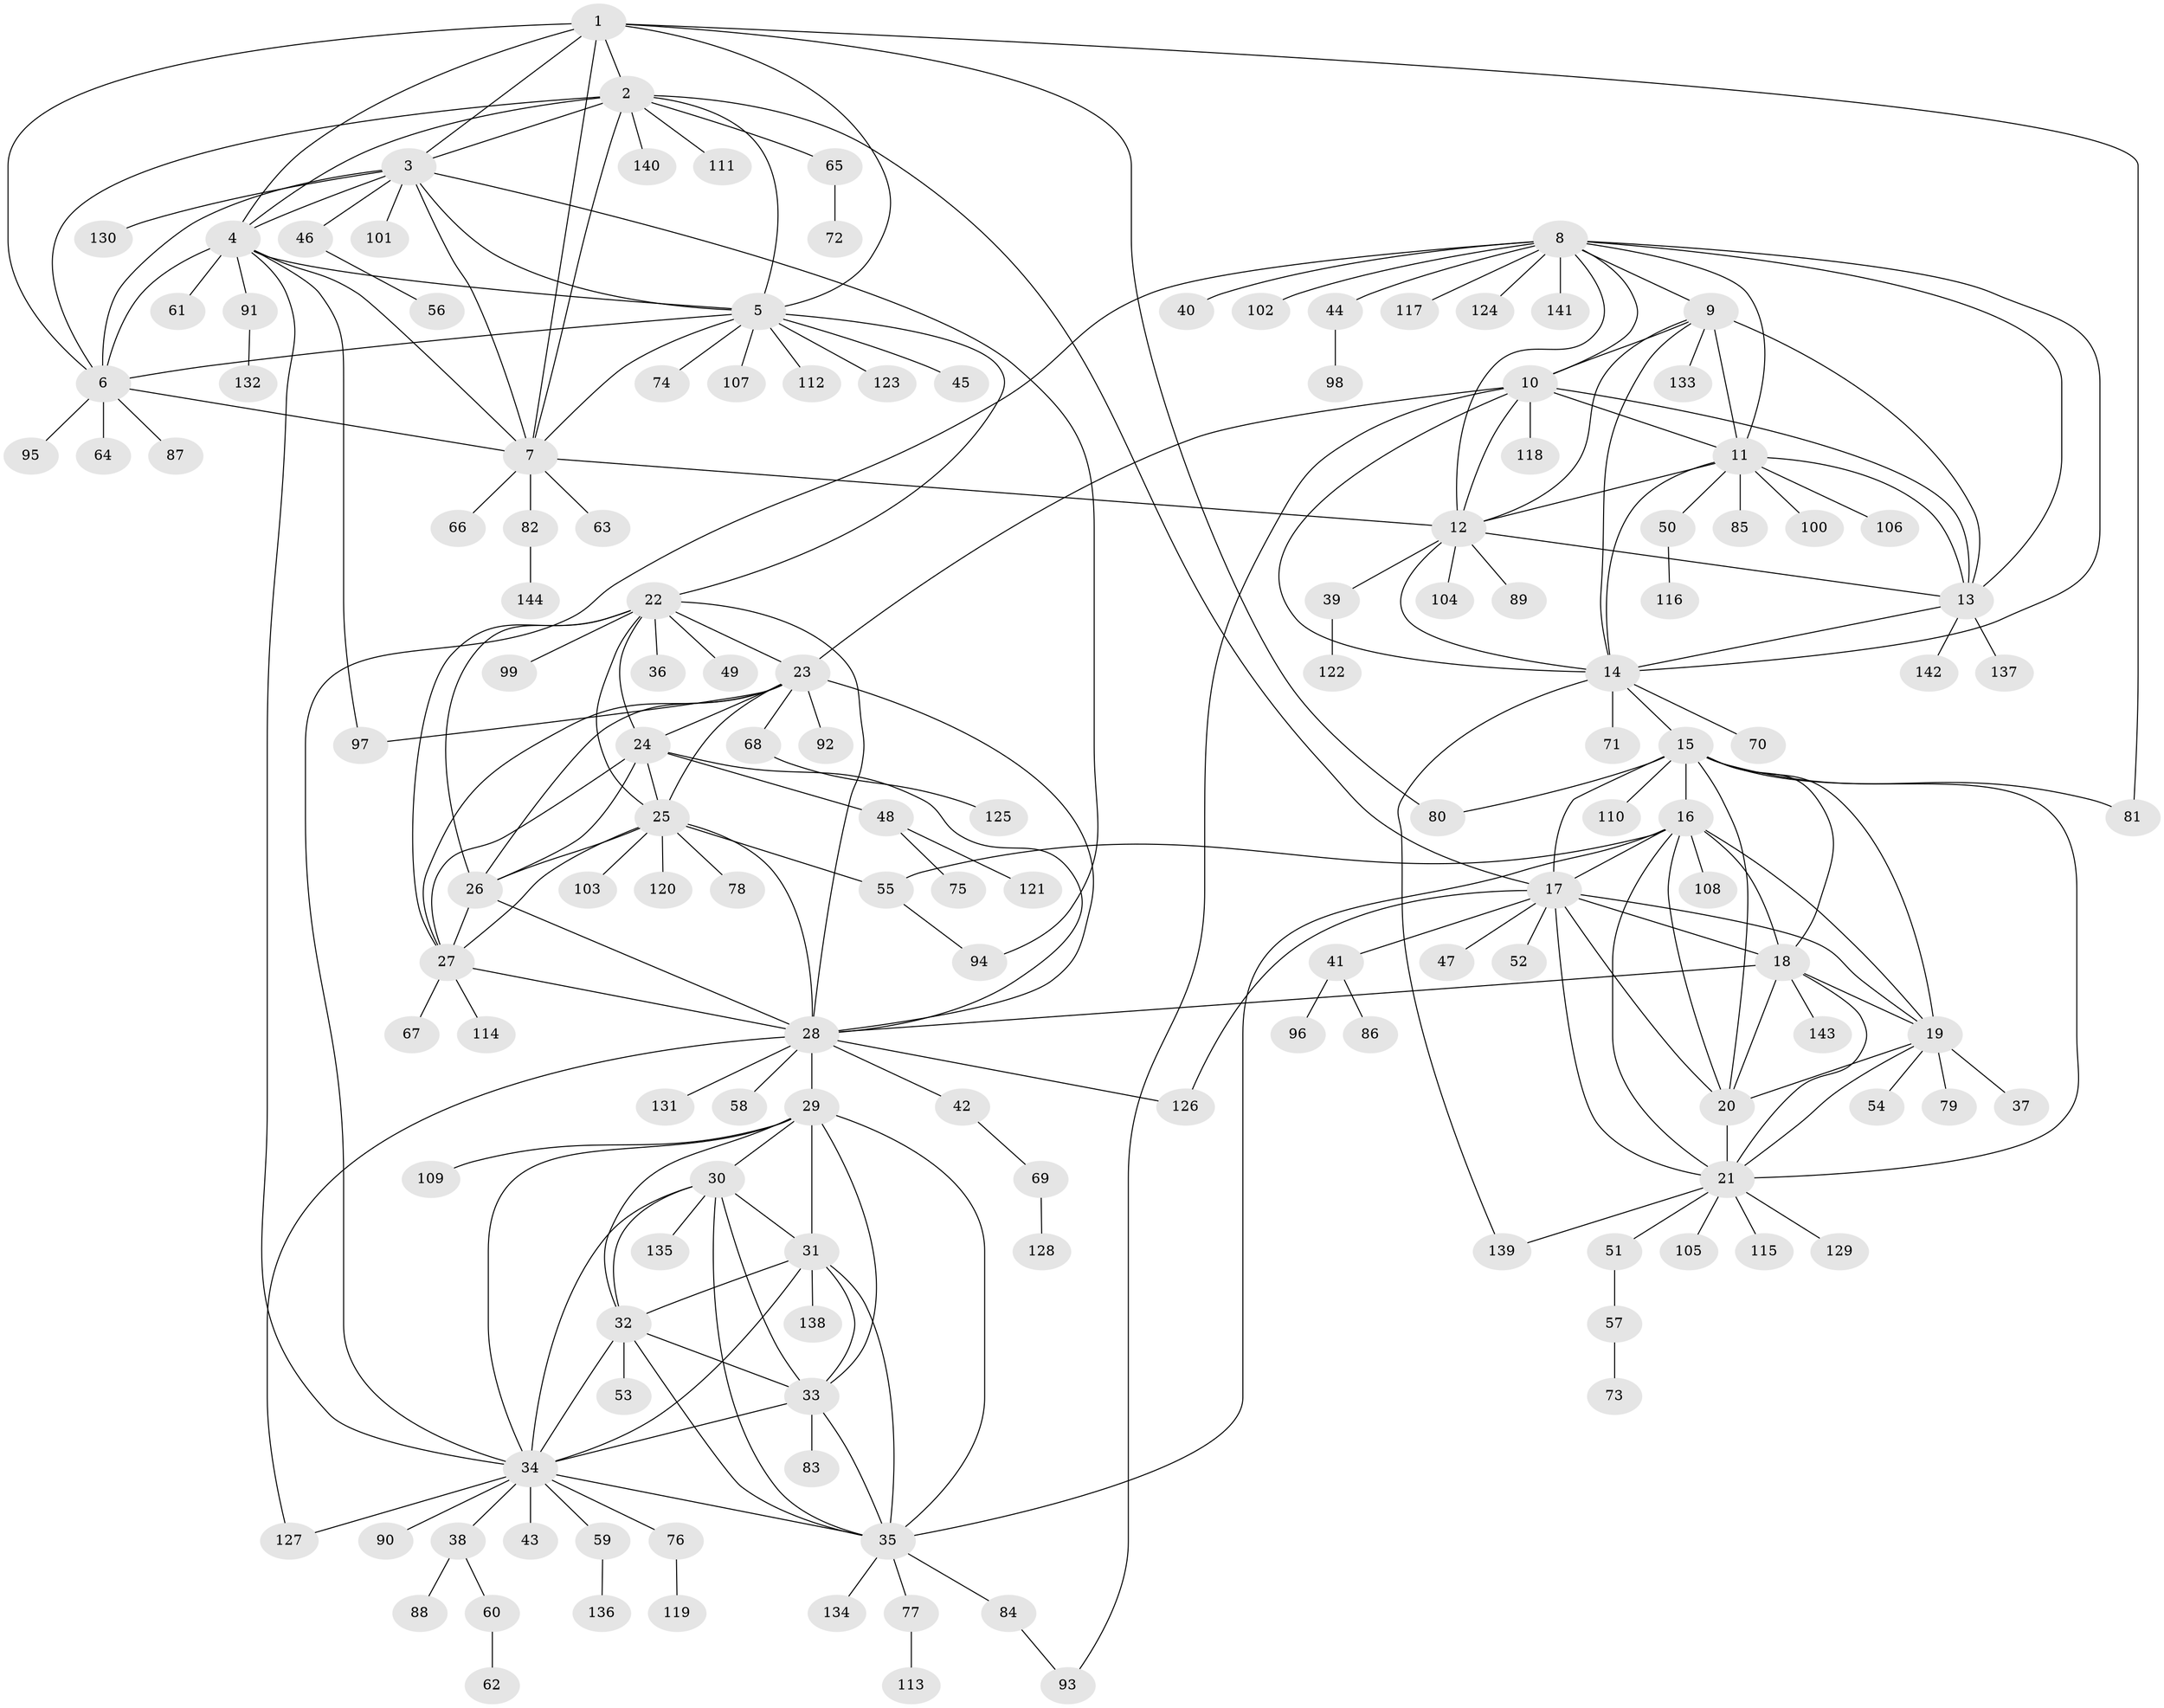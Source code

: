 // coarse degree distribution, {19: 0.023255813953488372, 9: 0.023255813953488372, 10: 0.046511627906976744, 2: 0.046511627906976744, 12: 0.023255813953488372, 1: 0.8372093023255814}
// Generated by graph-tools (version 1.1) at 2025/19/03/04/25 18:19:46]
// undirected, 144 vertices, 233 edges
graph export_dot {
graph [start="1"]
  node [color=gray90,style=filled];
  1;
  2;
  3;
  4;
  5;
  6;
  7;
  8;
  9;
  10;
  11;
  12;
  13;
  14;
  15;
  16;
  17;
  18;
  19;
  20;
  21;
  22;
  23;
  24;
  25;
  26;
  27;
  28;
  29;
  30;
  31;
  32;
  33;
  34;
  35;
  36;
  37;
  38;
  39;
  40;
  41;
  42;
  43;
  44;
  45;
  46;
  47;
  48;
  49;
  50;
  51;
  52;
  53;
  54;
  55;
  56;
  57;
  58;
  59;
  60;
  61;
  62;
  63;
  64;
  65;
  66;
  67;
  68;
  69;
  70;
  71;
  72;
  73;
  74;
  75;
  76;
  77;
  78;
  79;
  80;
  81;
  82;
  83;
  84;
  85;
  86;
  87;
  88;
  89;
  90;
  91;
  92;
  93;
  94;
  95;
  96;
  97;
  98;
  99;
  100;
  101;
  102;
  103;
  104;
  105;
  106;
  107;
  108;
  109;
  110;
  111;
  112;
  113;
  114;
  115;
  116;
  117;
  118;
  119;
  120;
  121;
  122;
  123;
  124;
  125;
  126;
  127;
  128;
  129;
  130;
  131;
  132;
  133;
  134;
  135;
  136;
  137;
  138;
  139;
  140;
  141;
  142;
  143;
  144;
  1 -- 2;
  1 -- 3;
  1 -- 4;
  1 -- 5;
  1 -- 6;
  1 -- 7;
  1 -- 80;
  1 -- 81;
  2 -- 3;
  2 -- 4;
  2 -- 5;
  2 -- 6;
  2 -- 7;
  2 -- 17;
  2 -- 65;
  2 -- 111;
  2 -- 140;
  3 -- 4;
  3 -- 5;
  3 -- 6;
  3 -- 7;
  3 -- 46;
  3 -- 94;
  3 -- 101;
  3 -- 130;
  4 -- 5;
  4 -- 6;
  4 -- 7;
  4 -- 34;
  4 -- 61;
  4 -- 91;
  4 -- 97;
  5 -- 6;
  5 -- 7;
  5 -- 22;
  5 -- 45;
  5 -- 74;
  5 -- 107;
  5 -- 112;
  5 -- 123;
  6 -- 7;
  6 -- 64;
  6 -- 87;
  6 -- 95;
  7 -- 12;
  7 -- 63;
  7 -- 66;
  7 -- 82;
  8 -- 9;
  8 -- 10;
  8 -- 11;
  8 -- 12;
  8 -- 13;
  8 -- 14;
  8 -- 34;
  8 -- 40;
  8 -- 44;
  8 -- 102;
  8 -- 117;
  8 -- 124;
  8 -- 141;
  9 -- 10;
  9 -- 11;
  9 -- 12;
  9 -- 13;
  9 -- 14;
  9 -- 133;
  10 -- 11;
  10 -- 12;
  10 -- 13;
  10 -- 14;
  10 -- 23;
  10 -- 93;
  10 -- 118;
  11 -- 12;
  11 -- 13;
  11 -- 14;
  11 -- 50;
  11 -- 85;
  11 -- 100;
  11 -- 106;
  12 -- 13;
  12 -- 14;
  12 -- 39;
  12 -- 89;
  12 -- 104;
  13 -- 14;
  13 -- 137;
  13 -- 142;
  14 -- 15;
  14 -- 70;
  14 -- 71;
  14 -- 139;
  15 -- 16;
  15 -- 17;
  15 -- 18;
  15 -- 19;
  15 -- 20;
  15 -- 21;
  15 -- 80;
  15 -- 81;
  15 -- 110;
  16 -- 17;
  16 -- 18;
  16 -- 19;
  16 -- 20;
  16 -- 21;
  16 -- 35;
  16 -- 55;
  16 -- 108;
  17 -- 18;
  17 -- 19;
  17 -- 20;
  17 -- 21;
  17 -- 41;
  17 -- 47;
  17 -- 52;
  17 -- 126;
  18 -- 19;
  18 -- 20;
  18 -- 21;
  18 -- 28;
  18 -- 143;
  19 -- 20;
  19 -- 21;
  19 -- 37;
  19 -- 54;
  19 -- 79;
  20 -- 21;
  21 -- 51;
  21 -- 105;
  21 -- 115;
  21 -- 129;
  21 -- 139;
  22 -- 23;
  22 -- 24;
  22 -- 25;
  22 -- 26;
  22 -- 27;
  22 -- 28;
  22 -- 36;
  22 -- 49;
  22 -- 99;
  23 -- 24;
  23 -- 25;
  23 -- 26;
  23 -- 27;
  23 -- 28;
  23 -- 68;
  23 -- 92;
  23 -- 97;
  24 -- 25;
  24 -- 26;
  24 -- 27;
  24 -- 28;
  24 -- 48;
  25 -- 26;
  25 -- 27;
  25 -- 28;
  25 -- 55;
  25 -- 78;
  25 -- 103;
  25 -- 120;
  26 -- 27;
  26 -- 28;
  27 -- 28;
  27 -- 67;
  27 -- 114;
  28 -- 29;
  28 -- 42;
  28 -- 58;
  28 -- 126;
  28 -- 127;
  28 -- 131;
  29 -- 30;
  29 -- 31;
  29 -- 32;
  29 -- 33;
  29 -- 34;
  29 -- 35;
  29 -- 109;
  30 -- 31;
  30 -- 32;
  30 -- 33;
  30 -- 34;
  30 -- 35;
  30 -- 135;
  31 -- 32;
  31 -- 33;
  31 -- 34;
  31 -- 35;
  31 -- 138;
  32 -- 33;
  32 -- 34;
  32 -- 35;
  32 -- 53;
  33 -- 34;
  33 -- 35;
  33 -- 83;
  34 -- 35;
  34 -- 38;
  34 -- 43;
  34 -- 59;
  34 -- 76;
  34 -- 90;
  34 -- 127;
  35 -- 77;
  35 -- 84;
  35 -- 134;
  38 -- 60;
  38 -- 88;
  39 -- 122;
  41 -- 86;
  41 -- 96;
  42 -- 69;
  44 -- 98;
  46 -- 56;
  48 -- 75;
  48 -- 121;
  50 -- 116;
  51 -- 57;
  55 -- 94;
  57 -- 73;
  59 -- 136;
  60 -- 62;
  65 -- 72;
  68 -- 125;
  69 -- 128;
  76 -- 119;
  77 -- 113;
  82 -- 144;
  84 -- 93;
  91 -- 132;
}
